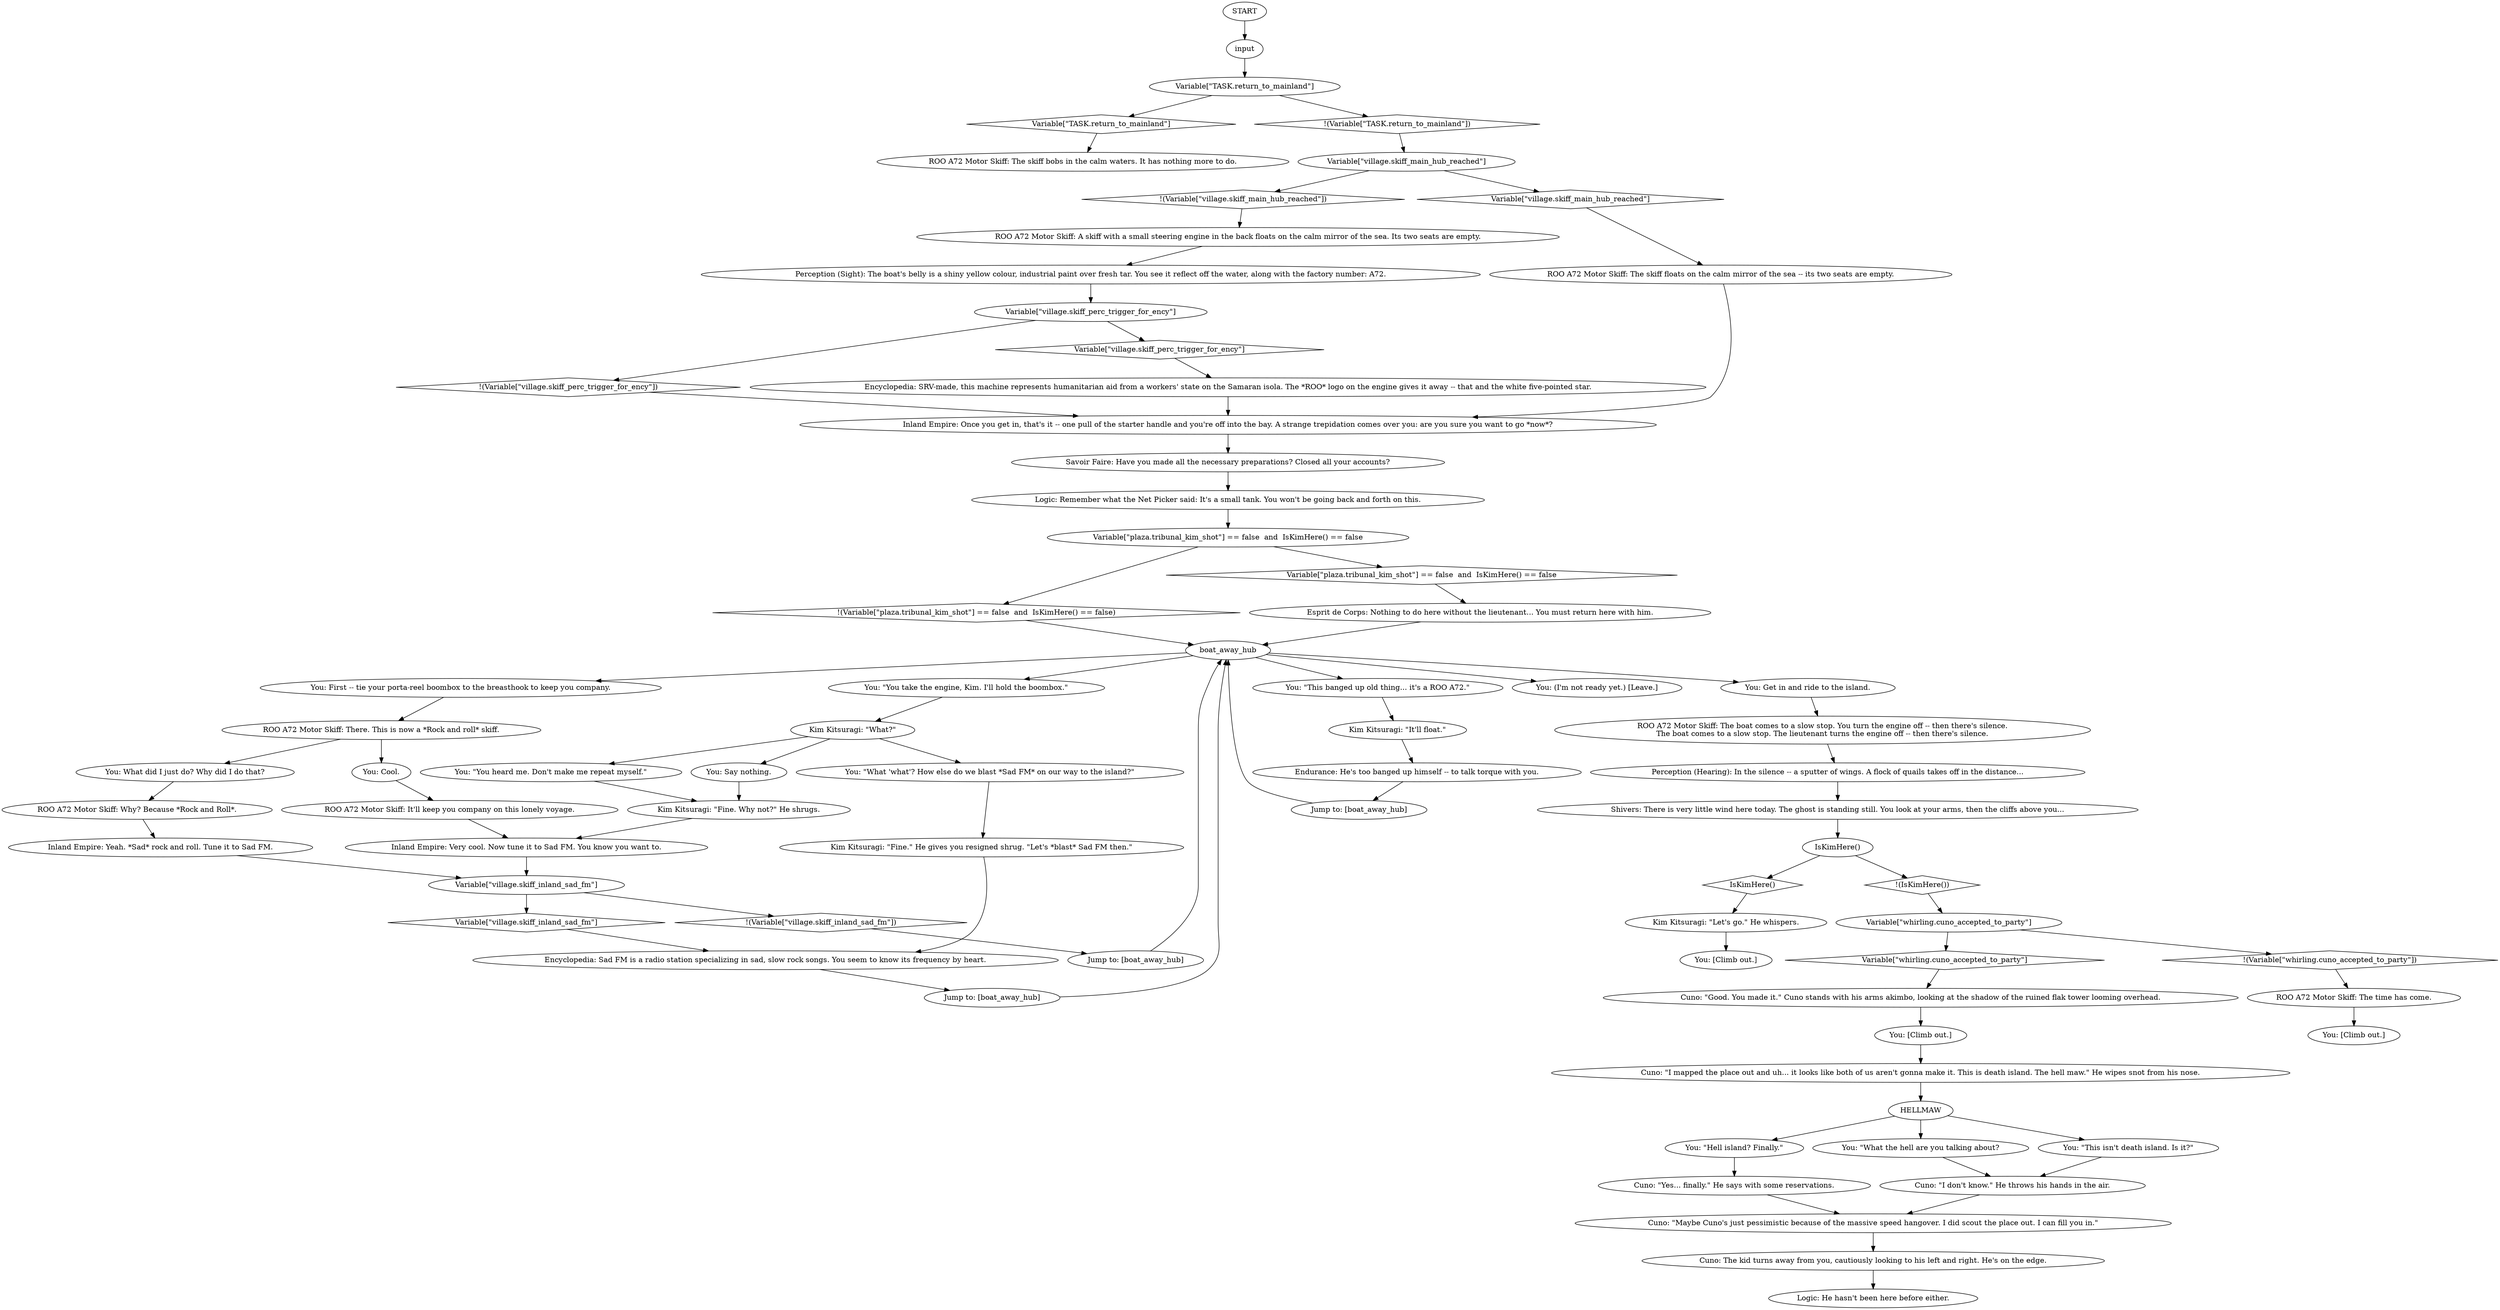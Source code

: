 # VILLAGE / BOAT
# This is the boat you can get from the Net picker. This boat takes you to the Sea Fortress island.VILLAGE ORB / ask boat from netpicker
# ==================================================
digraph G {
	  0 [label="START"];
	  1 [label="input"];
	  2 [label="Cuno: \"Good. You made it.\" Cuno stands with his arms akimbo, looking at the shadow of the ruined flak tower looming overhead."];
	  3 [label="ROO A72 Motor Skiff: It'll keep you company on this lonely voyage."];
	  4 [label="Variable[\"plaza.tribunal_kim_shot\"] == false  and  IsKimHere() == false"];
	  5 [label="Variable[\"plaza.tribunal_kim_shot\"] == false  and  IsKimHere() == false", shape=diamond];
	  6 [label="!(Variable[\"plaza.tribunal_kim_shot\"] == false  and  IsKimHere() == false)", shape=diamond];
	  7 [label="You: Cool."];
	  8 [label="You: \"This isn't death island. Is it?\""];
	  9 [label="ROO A72 Motor Skiff: There. This is now a *Rock and roll* skiff."];
	  10 [label="Variable[\"village.skiff_inland_sad_fm\"]"];
	  11 [label="Variable[\"village.skiff_inland_sad_fm\"]", shape=diamond];
	  12 [label="!(Variable[\"village.skiff_inland_sad_fm\"])", shape=diamond];
	  13 [label="Jump to: [boat_away_hub]"];
	  14 [label="ROO A72 Motor Skiff: A skiff with a small steering engine in the back floats on the calm mirror of the sea. Its two seats are empty."];
	  15 [label="Variable[\"village.skiff_perc_trigger_for_ency\"]"];
	  16 [label="Variable[\"village.skiff_perc_trigger_for_ency\"]", shape=diamond];
	  17 [label="!(Variable[\"village.skiff_perc_trigger_for_ency\"])", shape=diamond];
	  18 [label="Encyclopedia: SRV-made, this machine represents humanitarian aid from a workers' state on the Samaran isola. The *ROO* logo on the engine gives it away -- that and the white five-pointed star."];
	  19 [label="You: (I'm not ready yet.) [Leave.]"];
	  20 [label="Kim Kitsuragi: \"What?\""];
	  21 [label="You: \"What the hell are you talking about?"];
	  22 [label="You: What did I just do? Why did I do that?"];
	  23 [label="ROO A72 Motor Skiff: The boat comes to a slow stop. You turn the engine off -- then there's silence.\nThe boat comes to a slow stop. The lieutenant turns the engine off -- then there's silence."];
	  24 [label="Perception (Hearing): In the silence -- a sputter of wings. A flock of quails takes off in the distance..."];
	  25 [label="Inland Empire: Yeah. *Sad* rock and roll. Tune it to Sad FM."];
	  26 [label="Cuno: \"I mapped the place out and uh... it looks like both of us aren't gonna make it. This is death island. The hell maw.\" He wipes snot from his nose."];
	  27 [label="Variable[\"TASK.return_to_mainland\"]"];
	  28 [label="Variable[\"TASK.return_to_mainland\"]", shape=diamond];
	  29 [label="!(Variable[\"TASK.return_to_mainland\"])", shape=diamond];
	  30 [label="You: \"You heard me. Don't make me repeat myself.\""];
	  31 [label="You: Say nothing."];
	  32 [label="You: Get in and ride to the island."];
	  33 [label="Variable[\"village.skiff_main_hub_reached\"]"];
	  34 [label="Variable[\"village.skiff_main_hub_reached\"]", shape=diamond];
	  35 [label="!(Variable[\"village.skiff_main_hub_reached\"])", shape=diamond];
	  36 [label="You: \"Hell island? Finally.\""];
	  37 [label="Logic: Remember what the Net Picker said: It's a small tank. You won't be going back and forth on this."];
	  38 [label="Esprit de Corps: Nothing to do here without the lieutenant... You must return here with him."];
	  39 [label="Perception (Sight): The boat's belly is a shiny yellow colour, industrial paint over fresh tar. You see it reflect off the water, along with the factory number: A72."];
	  40 [label="Jump to: [boat_away_hub]"];
	  41 [label="Inland Empire: Very cool. Now tune it to Sad FM. You know you want to."];
	  42 [label="Cuno: \"Yes... finally.\" He says with some reservations."];
	  43 [label="ROO A72 Motor Skiff: The skiff bobs in the calm waters. It has nothing more to do."];
	  44 [label="ROO A72 Motor Skiff: Why? Because *Rock and Roll*."];
	  45 [label="Inland Empire: Once you get in, that's it -- one pull of the starter handle and you're off into the bay. A strange trepidation comes over you: are you sure you want to go *now*?"];
	  46 [label="You: [Climb out.]"];
	  47 [label="You: \"What 'what'? How else do we blast *Sad FM* on our way to the island?\""];
	  48 [label="Variable[\"whirling.cuno_accepted_to_party\"]"];
	  49 [label="Variable[\"whirling.cuno_accepted_to_party\"]", shape=diamond];
	  50 [label="!(Variable[\"whirling.cuno_accepted_to_party\"])", shape=diamond];
	  51 [label="Encyclopedia: Sad FM is a radio station specializing in sad, slow rock songs. You seem to know its frequency by heart."];
	  52 [label="You: \"You take the engine, Kim. I'll hold the boombox.\""];
	  54 [label="HELLMAW"];
	  55 [label="Kim Kitsuragi: \"It'll float.\""];
	  56 [label="Jump to: [boat_away_hub]"];
	  57 [label="Shivers: There is very little wind here today. The ghost is standing still. You look at your arms, then the cliffs above you..."];
	  58 [label="Kim Kitsuragi: \"Let's go.\" He whispers."];
	  59 [label="IsKimHere()"];
	  60 [label="IsKimHere()", shape=diamond];
	  61 [label="!(IsKimHere())", shape=diamond];
	  62 [label="Savoir Faire: Have you made all the necessary preparations? Closed all your accounts?"];
	  63 [label="boat_away_hub"];
	  64 [label="You: \"This banged up old thing... it's a ROO A72.\""];
	  65 [label="Kim Kitsuragi: \"Fine.\" He gives you resigned shrug. \"Let's *blast* Sad FM then.\""];
	  66 [label="Cuno: \"Maybe Cuno's just pessimistic because of the massive speed hangover. I did scout the place out. I can fill you in.\""];
	  67 [label="Cuno: The kid turns away from you, cautiously looking to his left and right. He's on the edge."];
	  68 [label="Logic: He hasn't been here before either."];
	  69 [label="You: First -- tie your porta-reel boombox to the breasthook to keep you company."];
	  70 [label="You: [Climb out.]"];
	  71 [label="ROO A72 Motor Skiff: The skiff floats on the calm mirror of the sea -- its two seats are empty."];
	  72 [label="You: [Climb out.]"];
	  73 [label="Endurance: He's too banged up himself -- to talk torque with you."];
	  74 [label="Cuno: \"I don't know.\" He throws his hands in the air."];
	  75 [label="ROO A72 Motor Skiff: The time has come."];
	  76 [label="Kim Kitsuragi: \"Fine. Why not?\" He shrugs."];
	  0 -> 1
	  1 -> 27
	  2 -> 46
	  3 -> 41
	  4 -> 5
	  4 -> 6
	  5 -> 38
	  6 -> 63
	  7 -> 3
	  8 -> 74
	  9 -> 22
	  9 -> 7
	  10 -> 11
	  10 -> 12
	  11 -> 51
	  12 -> 13
	  13 -> 63
	  14 -> 39
	  15 -> 16
	  15 -> 17
	  16 -> 18
	  17 -> 45
	  18 -> 45
	  20 -> 31
	  20 -> 30
	  20 -> 47
	  21 -> 74
	  22 -> 44
	  23 -> 24
	  24 -> 57
	  25 -> 10
	  26 -> 54
	  27 -> 28
	  27 -> 29
	  28 -> 43
	  29 -> 33
	  30 -> 76
	  31 -> 76
	  32 -> 23
	  33 -> 34
	  33 -> 35
	  34 -> 71
	  35 -> 14
	  36 -> 42
	  37 -> 4
	  38 -> 63
	  39 -> 15
	  40 -> 63
	  41 -> 10
	  42 -> 66
	  44 -> 25
	  45 -> 62
	  46 -> 26
	  47 -> 65
	  48 -> 49
	  48 -> 50
	  49 -> 2
	  50 -> 75
	  51 -> 40
	  52 -> 20
	  54 -> 8
	  54 -> 36
	  54 -> 21
	  55 -> 73
	  56 -> 63
	  57 -> 59
	  58 -> 70
	  59 -> 60
	  59 -> 61
	  60 -> 58
	  61 -> 48
	  62 -> 37
	  63 -> 64
	  63 -> 32
	  63 -> 69
	  63 -> 19
	  63 -> 52
	  64 -> 55
	  65 -> 51
	  66 -> 67
	  67 -> 68
	  69 -> 9
	  71 -> 45
	  73 -> 56
	  74 -> 66
	  75 -> 72
	  76 -> 41
}

